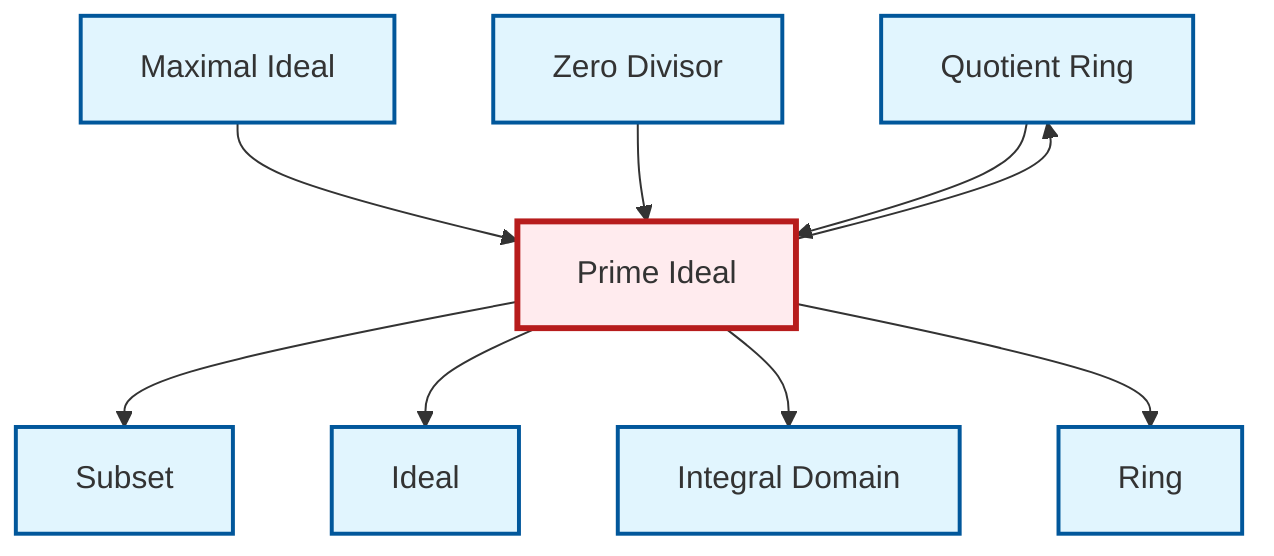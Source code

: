 graph TD
    classDef definition fill:#e1f5fe,stroke:#01579b,stroke-width:2px
    classDef theorem fill:#f3e5f5,stroke:#4a148c,stroke-width:2px
    classDef axiom fill:#fff3e0,stroke:#e65100,stroke-width:2px
    classDef example fill:#e8f5e9,stroke:#1b5e20,stroke-width:2px
    classDef current fill:#ffebee,stroke:#b71c1c,stroke-width:3px
    def-ideal["Ideal"]:::definition
    def-ring["Ring"]:::definition
    def-quotient-ring["Quotient Ring"]:::definition
    def-integral-domain["Integral Domain"]:::definition
    def-maximal-ideal["Maximal Ideal"]:::definition
    def-zero-divisor["Zero Divisor"]:::definition
    def-subset["Subset"]:::definition
    def-prime-ideal["Prime Ideal"]:::definition
    def-maximal-ideal --> def-prime-ideal
    def-prime-ideal --> def-subset
    def-zero-divisor --> def-prime-ideal
    def-prime-ideal --> def-ideal
    def-prime-ideal --> def-integral-domain
    def-prime-ideal --> def-ring
    def-quotient-ring --> def-prime-ideal
    def-prime-ideal --> def-quotient-ring
    class def-prime-ideal current